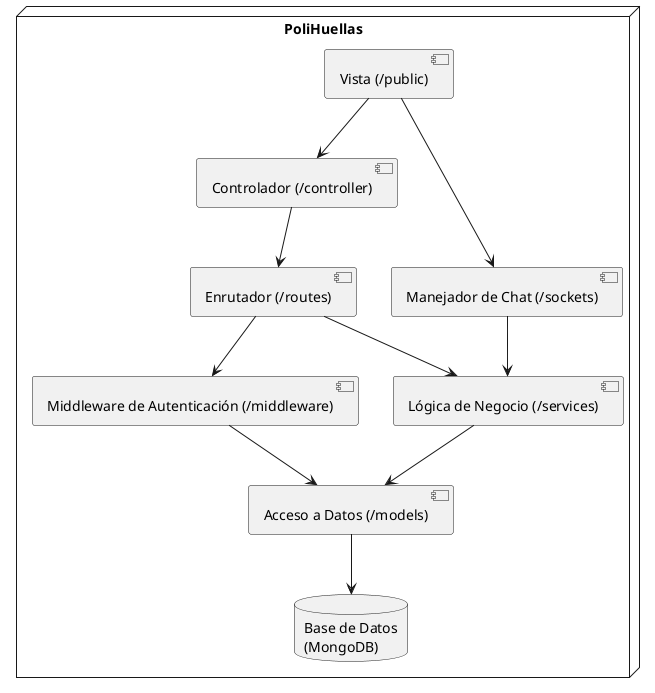 @startuml
'!theme mars
'!theme amiga
'!theme cloudscape-design
'!theme cerulean
'!theme blueprint


  ' Definición de las interfaces (pueden ir fuera de los paquetes o dentro si son internas)

node PoliHuellas {

  component "Vista (/public)" as FrontendApp

  'interface "API REST" as RESTAPI
  'interface "API WebSocket" as WebSocketAPI



    component "Controlador (/controller)" as WebServer

    component "Enrutador (/routes)" as APIRouter

    component "Middleware de Autenticación (/middleware)" as AuthMiddleware

    component "Lógica de Negocio (/services)" as BusinessLogic

    component "Acceso a Datos (/models)" as DataAccess

    component "Manejador de Chat (/sockets)" as ChatHandler

  database "Base de Datos\n(MongoDB)" as Database

  ' Conexiones entre componentes e interfaces
  ' Connections between components and interfaces
  'FrontendApp --> RESTAPI : usa
  'FrontendApp --> WebSocketAPI : usa

  'WebServer --( RESTAPI : provee
  'ChatHandler --( WebSocketAPI : provee

  FrontendApp --> WebServer
  FrontendApp --> ChatHandler
  WebServer --> APIRouter
  APIRouter --> AuthMiddleware
  APIRouter --> BusinessLogic

  AuthMiddleware --> DataAccess

  BusinessLogic --> DataAccess
  ChatHandler --> BusinessLogic

  DataAccess --> Database

}
@enduml
